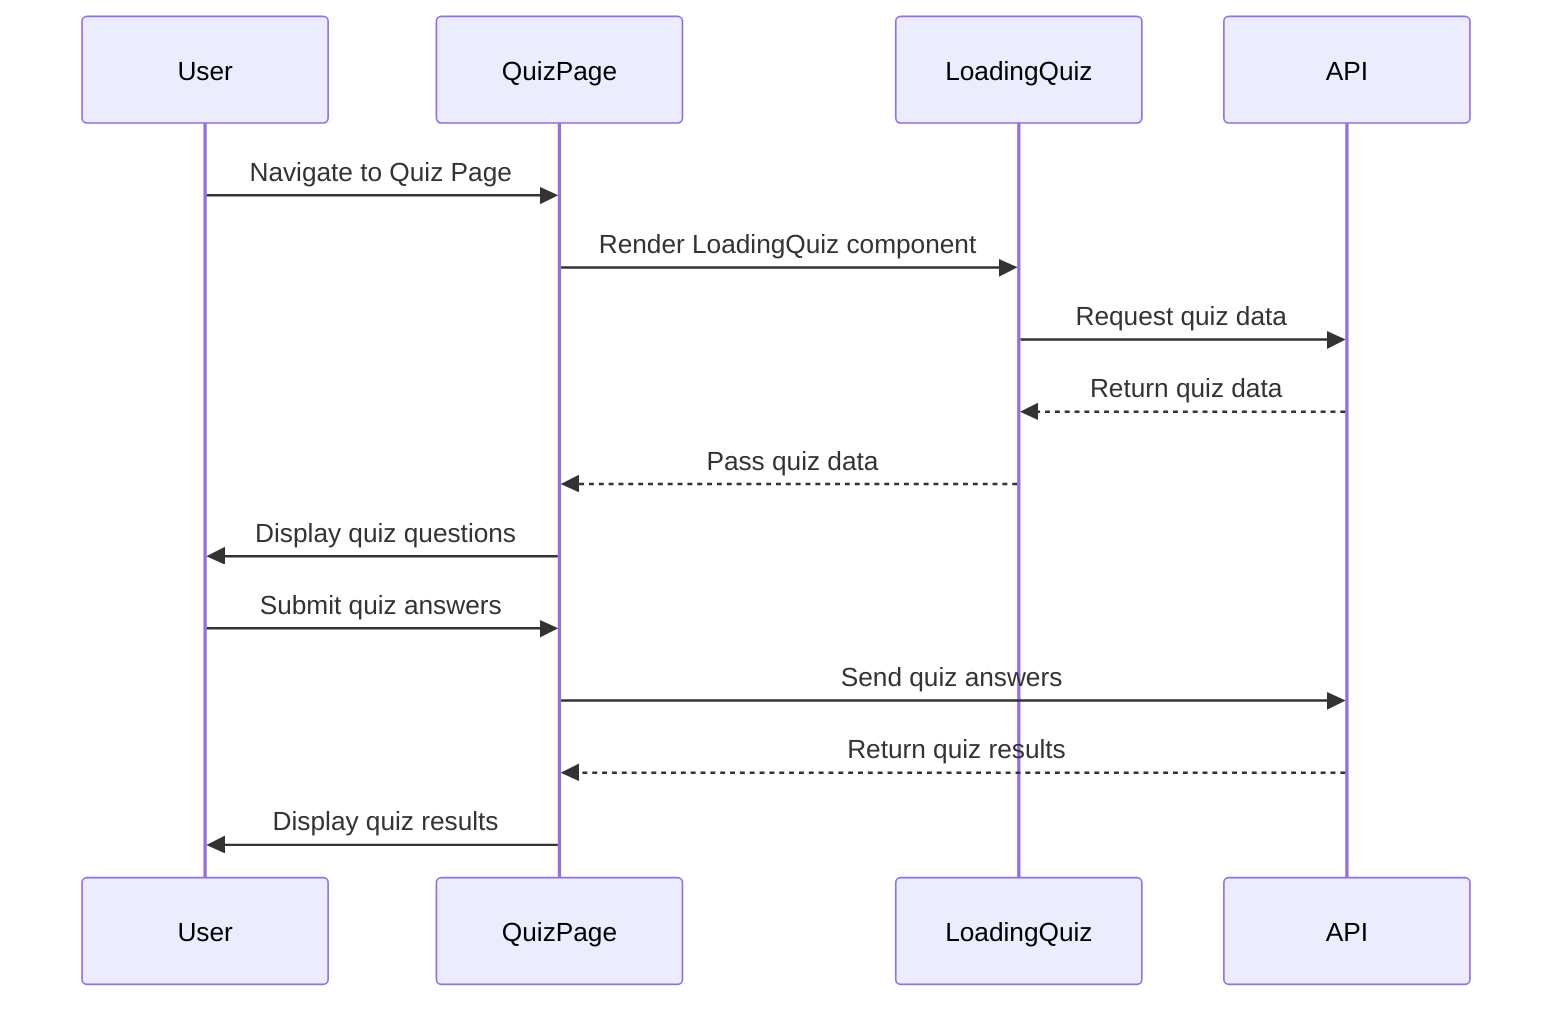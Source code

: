 sequenceDiagram
    participant User
    participant QuizPage
    participant LoadingQuiz
    participant API

    User->>QuizPage: Navigate to Quiz Page
    QuizPage->>LoadingQuiz: Render LoadingQuiz component
    LoadingQuiz->>API: Request quiz data
    API-->>LoadingQuiz: Return quiz data
    LoadingQuiz-->>QuizPage: Pass quiz data
    QuizPage->>User: Display quiz questions
    User->>QuizPage: Submit quiz answers
    QuizPage->>API: Send quiz answers
    API-->>QuizPage: Return quiz results
    QuizPage->>User: Display quiz results